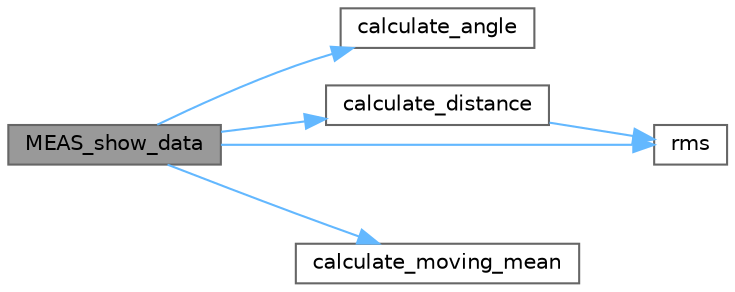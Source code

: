 digraph "MEAS_show_data"
{
 // LATEX_PDF_SIZE
  bgcolor="transparent";
  edge [fontname=Helvetica,fontsize=10,labelfontname=Helvetica,labelfontsize=10];
  node [fontname=Helvetica,fontsize=10,shape=box,height=0.2,width=0.4];
  rankdir="LR";
  Node1 [id="Node000001",label="MEAS_show_data",height=0.2,width=0.4,color="gray40", fillcolor="grey60", style="filled", fontcolor="black",tooltip="Draw buffer data as curves measuring.c."];
  Node1 -> Node2 [id="edge1_Node000001_Node000002",color="steelblue1",style="solid",tooltip=" "];
  Node2 [id="Node000002",label="calculate_angle",height=0.2,width=0.4,color="grey40", fillcolor="white", style="filled",URL="$calc_8c.html#a57beaef35a66b6721474cbe2de82daff",tooltip=" "];
  Node1 -> Node3 [id="edge2_Node000001_Node000003",color="steelblue1",style="solid",tooltip=" "];
  Node3 [id="Node000003",label="calculate_distance",height=0.2,width=0.4,color="grey40", fillcolor="white", style="filled",URL="$calc_8c.html#af854d26b7a2a599d5211415350ee9c06",tooltip=" "];
  Node3 -> Node4 [id="edge3_Node000003_Node000004",color="steelblue1",style="solid",tooltip=" "];
  Node4 [id="Node000004",label="rms",height=0.2,width=0.4,color="grey40", fillcolor="white", style="filled",URL="$calc_8c.html#a286882c517d505c86b4bf35aa09ce32f",tooltip=" "];
  Node1 -> Node5 [id="edge4_Node000001_Node000005",color="steelblue1",style="solid",tooltip=" "];
  Node5 [id="Node000005",label="calculate_moving_mean",height=0.2,width=0.4,color="grey40", fillcolor="white", style="filled",URL="$calc_8c.html#acb33f773a4fb15515f56d22342077deb",tooltip=" "];
  Node1 -> Node4 [id="edge5_Node000001_Node000004",color="steelblue1",style="solid",tooltip=" "];
}
